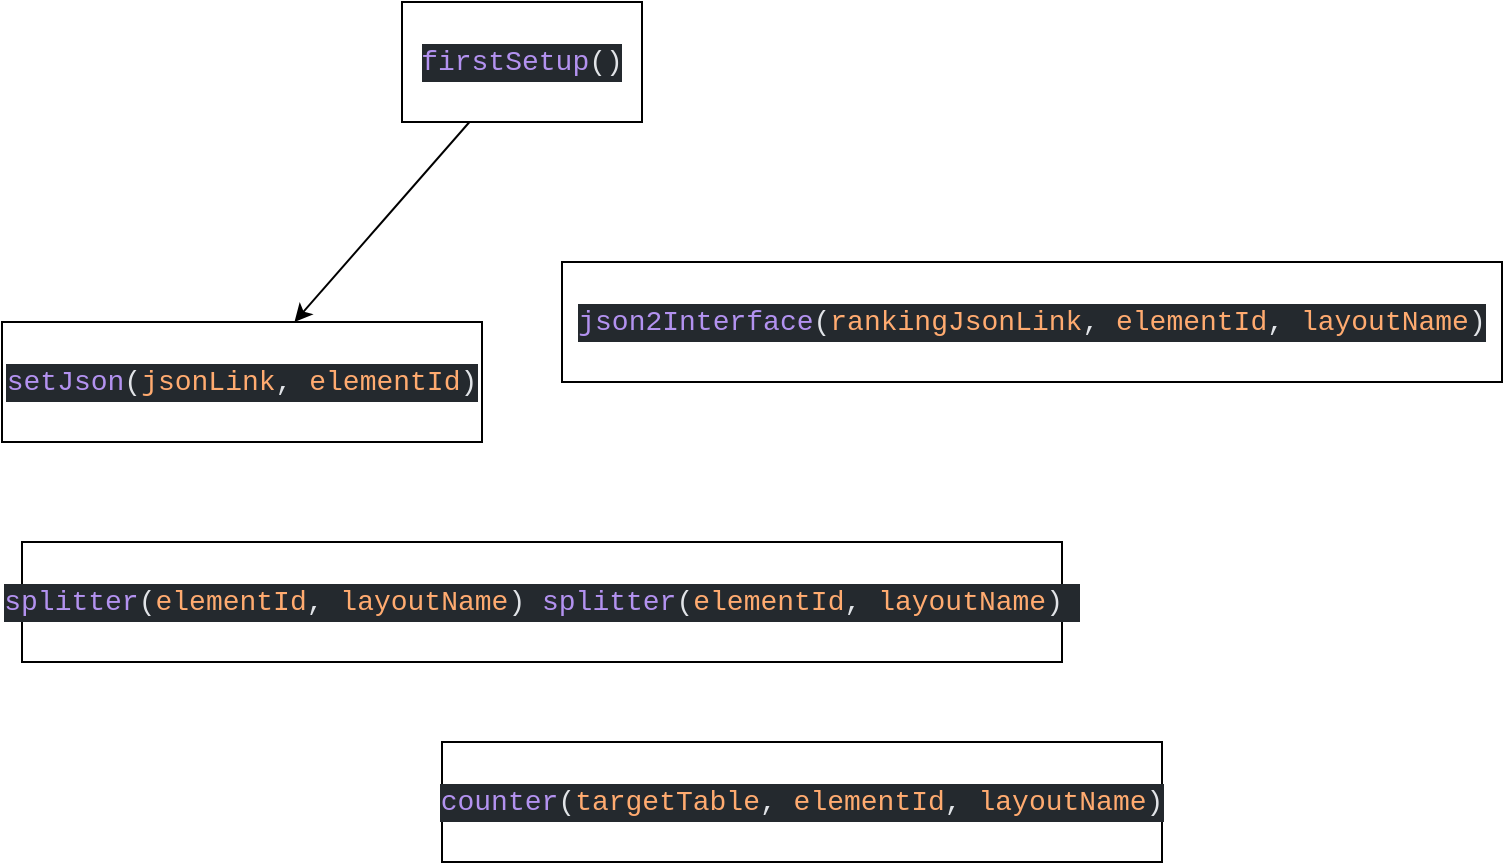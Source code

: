 <mxfile version="13.6.5">
    <diagram id="HkZog31dI36jXlr5OeSE" name="Page-1">
        <mxGraphModel dx="864" dy="839" grid="1" gridSize="10" guides="1" tooltips="1" connect="1" arrows="1" fold="1" page="1" pageScale="1" pageWidth="850" pageHeight="1100" math="0" shadow="0">
            <root>
                <mxCell id="0"/>
                <mxCell id="1" parent="0"/>
                <mxCell id="4" style="rounded=0;orthogonalLoop=1;jettySize=auto;html=1;" edge="1" parent="1" source="2" target="3">
                    <mxGeometry relative="1" as="geometry"/>
                </mxCell>
                <mxCell id="2" value="&lt;div style=&quot;color: rgb(225 , 228 , 232) ; background-color: rgb(36 , 41 , 46) ; font-family: &amp;#34;consolas&amp;#34; , &amp;#34;courier new&amp;#34; , monospace ; font-size: 14px ; line-height: 19px&quot;&gt;&lt;span style=&quot;color: rgb(179 , 146 , 240)&quot;&gt;firstSetup&lt;/span&gt;()&lt;/div&gt;" style="rounded=0;whiteSpace=wrap;html=1;" vertex="1" parent="1">
                    <mxGeometry x="270" y="40" width="120" height="60" as="geometry"/>
                </mxCell>
                <mxCell id="3" value="&lt;div style=&quot;color: rgb(225 , 228 , 232) ; background-color: rgb(36 , 41 , 46) ; font-family: &amp;#34;consolas&amp;#34; , &amp;#34;courier new&amp;#34; , monospace ; font-size: 14px ; line-height: 19px&quot;&gt;&lt;span style=&quot;color: #b392f0&quot;&gt;setJson&lt;/span&gt;(&lt;span style=&quot;color: #ffab70&quot;&gt;jsonLink&lt;/span&gt;,&amp;nbsp;&lt;span style=&quot;color: #ffab70&quot;&gt;elementId&lt;/span&gt;)&lt;/div&gt;" style="rounded=0;whiteSpace=wrap;html=1;" vertex="1" parent="1">
                    <mxGeometry x="70" y="200" width="240" height="60" as="geometry"/>
                </mxCell>
                <mxCell id="5" value="&lt;div style=&quot;color: rgb(225 , 228 , 232) ; background-color: rgb(36 , 41 , 46) ; font-family: &amp;#34;consolas&amp;#34; , &amp;#34;courier new&amp;#34; , monospace ; font-size: 14px ; line-height: 19px&quot;&gt;&lt;span style=&quot;color: #b392f0&quot;&gt;counter&lt;/span&gt;(&lt;span style=&quot;color: #ffab70&quot;&gt;targetTable&lt;/span&gt;,&amp;nbsp;&lt;span style=&quot;color: #ffab70&quot;&gt;elementId&lt;/span&gt;,&amp;nbsp;&lt;span style=&quot;color: #ffab70&quot;&gt;layoutName&lt;/span&gt;)&lt;/div&gt;" style="rounded=0;whiteSpace=wrap;html=1;" vertex="1" parent="1">
                    <mxGeometry x="290" y="410" width="360" height="60" as="geometry"/>
                </mxCell>
                <mxCell id="6" value="&lt;div style=&quot;color: rgb(225 , 228 , 232) ; background-color: rgb(36 , 41 , 46) ; font-family: &amp;#34;consolas&amp;#34; , &amp;#34;courier new&amp;#34; , monospace ; font-size: 14px ; line-height: 19px&quot;&gt;&lt;span style=&quot;color: #b392f0&quot;&gt;splitter&lt;/span&gt;(&lt;span style=&quot;color: #ffab70&quot;&gt;elementId&lt;/span&gt;,&amp;nbsp;&lt;span style=&quot;color: #ffab70&quot;&gt;layoutName&lt;/span&gt;)&amp;nbsp;&lt;span style=&quot;color: rgb(179 , 146 , 240)&quot;&gt;splitter&lt;/span&gt;(&lt;span style=&quot;color: rgb(255 , 171 , 112)&quot;&gt;elementId&lt;/span&gt;,&amp;nbsp;&lt;span style=&quot;color: rgb(255 , 171 , 112)&quot;&gt;layoutName&lt;/span&gt;)&amp;nbsp;&lt;/div&gt;" style="rounded=0;whiteSpace=wrap;html=1;" vertex="1" parent="1">
                    <mxGeometry x="80" y="310" width="520" height="60" as="geometry"/>
                </mxCell>
                <mxCell id="7" value="&lt;div style=&quot;color: rgb(225 , 228 , 232) ; background-color: rgb(36 , 41 , 46) ; font-family: &amp;#34;consolas&amp;#34; , &amp;#34;courier new&amp;#34; , monospace ; font-size: 14px ; line-height: 19px&quot;&gt;&lt;div style=&quot;font-family: &amp;#34;consolas&amp;#34; , &amp;#34;courier new&amp;#34; , monospace ; line-height: 19px&quot;&gt;&lt;span style=&quot;color: #b392f0&quot;&gt;json2Interface&lt;/span&gt;(&lt;span style=&quot;color: #ffab70&quot;&gt;rankingJsonLink&lt;/span&gt;,&amp;nbsp;&lt;span style=&quot;color: #ffab70&quot;&gt;elementId&lt;/span&gt;,&amp;nbsp;&lt;span style=&quot;color: #ffab70&quot;&gt;layoutName&lt;/span&gt;)&lt;/div&gt;&lt;/div&gt;" style="rounded=0;whiteSpace=wrap;html=1;" vertex="1" parent="1">
                    <mxGeometry x="350" y="170" width="470" height="60" as="geometry"/>
                </mxCell>
            </root>
        </mxGraphModel>
    </diagram>
</mxfile>